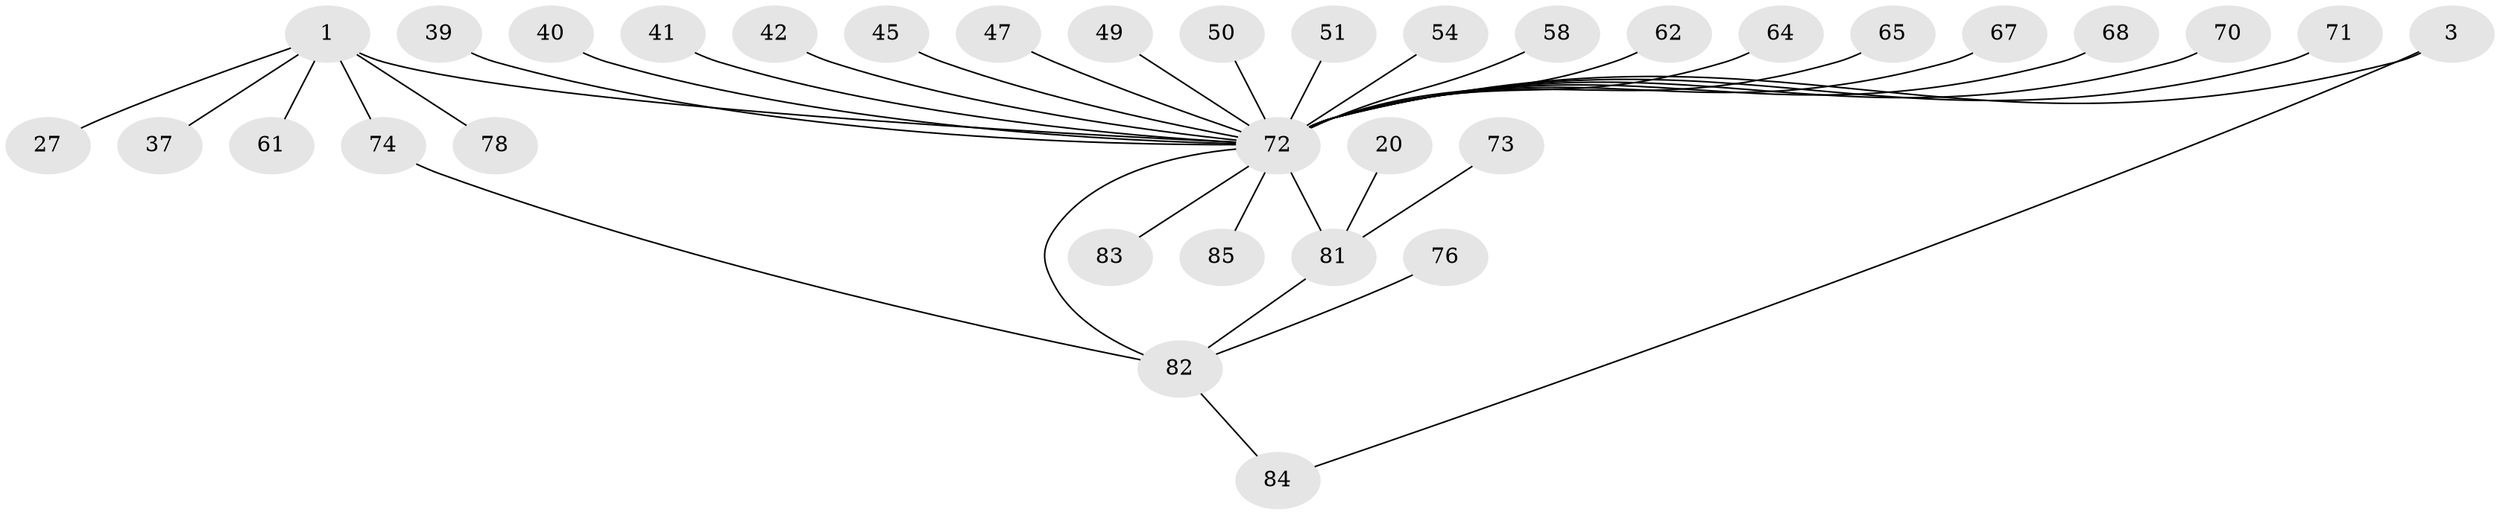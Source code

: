 // original degree distribution, {17: 0.023529411764705882, 8: 0.011764705882352941, 6: 0.011764705882352941, 12: 0.03529411764705882, 3: 0.1411764705882353, 7: 0.03529411764705882, 5: 0.011764705882352941, 4: 0.03529411764705882, 1: 0.47058823529411764, 2: 0.2235294117647059}
// Generated by graph-tools (version 1.1) at 2025/51/03/04/25 21:51:37]
// undirected, 34 vertices, 36 edges
graph export_dot {
graph [start="1"]
  node [color=gray90,style=filled];
  1;
  3;
  20;
  27;
  37;
  39;
  40;
  41;
  42;
  45;
  47;
  49;
  50;
  51 [super="+23"];
  54;
  58;
  61;
  62;
  64;
  65;
  67;
  68;
  70 [super="+28"];
  71 [super="+19"];
  72 [super="+9+48+66+16+22+25+29"];
  73;
  74 [super="+63+59+53"];
  76 [super="+60"];
  78 [super="+69"];
  81 [super="+52+80+75"];
  82 [super="+18+77+5+17+32+33"];
  83 [super="+79"];
  84 [super="+6"];
  85;
  1 -- 27;
  1 -- 37;
  1 -- 61;
  1 -- 72 [weight=7];
  1 -- 74 [weight=3];
  1 -- 78;
  3 -- 72 [weight=4];
  3 -- 84;
  20 -- 81;
  39 -- 72;
  40 -- 72;
  41 -- 72;
  42 -- 72;
  45 -- 72;
  47 -- 72;
  49 -- 72 [weight=2];
  50 -- 72;
  51 -- 72 [weight=2];
  54 -- 72 [weight=2];
  58 -- 72;
  62 -- 72;
  64 -- 72;
  65 -- 72;
  67 -- 72;
  68 -- 72;
  70 -- 72;
  71 -- 72;
  72 -- 81 [weight=8];
  72 -- 82 [weight=4];
  72 -- 83;
  72 -- 85;
  73 -- 81;
  74 -- 82;
  76 -- 82 [weight=2];
  81 -- 82 [weight=2];
  82 -- 84;
}
